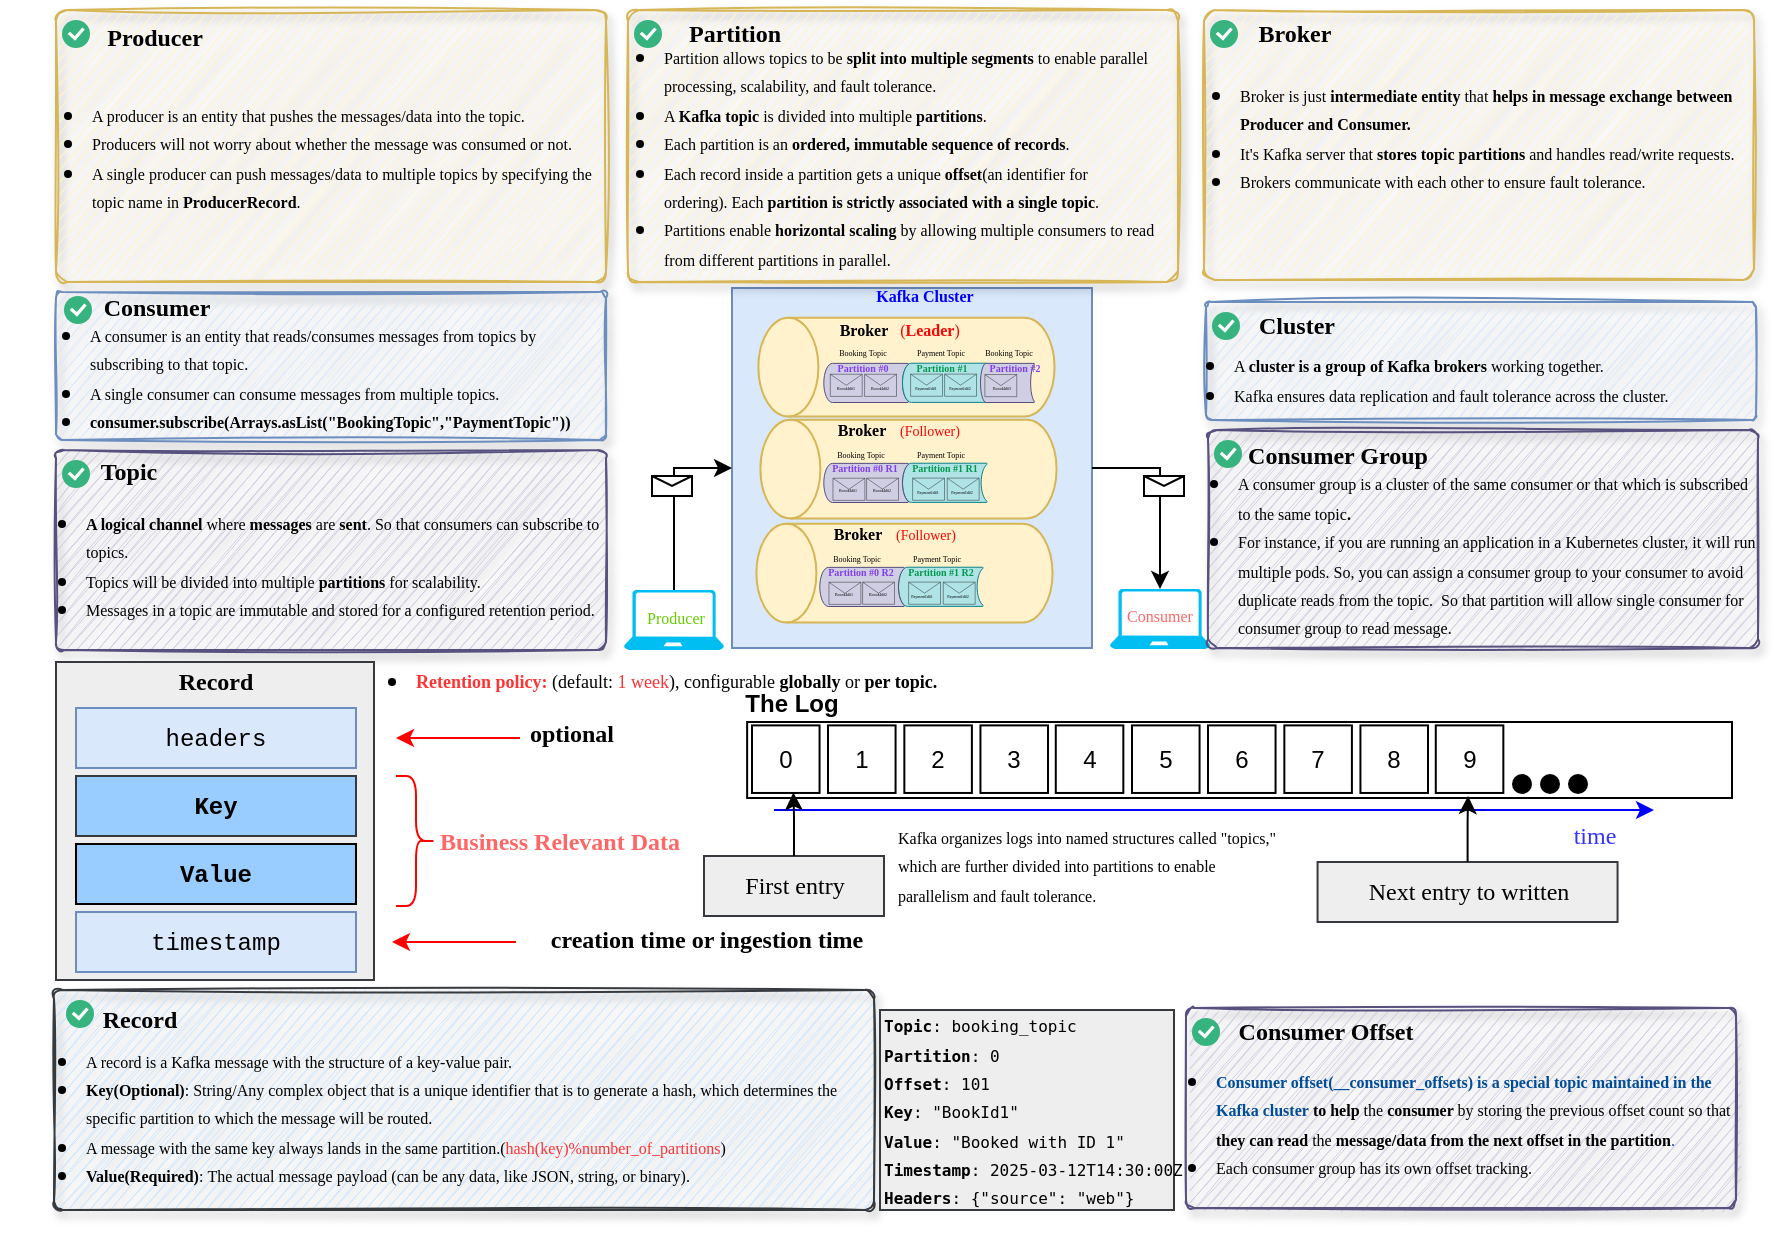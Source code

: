 <mxfile version="26.1.0">
  <diagram name="Page-1" id="dkbhbpahSpV_1VONTGZ5">
    <mxGraphModel dx="1446" dy="349" grid="1" gridSize="10" guides="1" tooltips="1" connect="1" arrows="1" fold="1" page="1" pageScale="1" pageWidth="850" pageHeight="1100" math="0" shadow="0">
      <root>
        <mxCell id="0" />
        <mxCell id="1" parent="0" />
        <mxCell id="pHoPj_1X2IQjKwYX7QEu-36" value="" style="whiteSpace=wrap;html=1;aspect=fixed;fillColor=#dae8fc;strokeColor=#6c8ebf;" parent="1" vertex="1">
          <mxGeometry x="-461" y="189" width="180" height="180" as="geometry" />
        </mxCell>
        <mxCell id="DTmI5th6kJm84t1U6GzK-104" value="" style="shape=cylinder3;whiteSpace=wrap;html=1;boundedLbl=1;backgroundOutline=1;size=15;rotation=-90;fillColor=#fff2cc;strokeColor=#d6b656;" parent="1" vertex="1">
          <mxGeometry x="-399.45" y="257.51" width="49.37" height="148.07" as="geometry" />
        </mxCell>
        <mxCell id="DTmI5th6kJm84t1U6GzK-96" value="" style="strokeWidth=0.5;html=1;shape=mxgraph.flowchart.stored_data;whiteSpace=wrap;fillColor=#b0e3e6;strokeColor=#0e8088;" parent="1" vertex="1">
          <mxGeometry x="-378" y="328.36" width="42.35" height="19.57" as="geometry" />
        </mxCell>
        <mxCell id="DTmI5th6kJm84t1U6GzK-94" value="" style="strokeWidth=0.5;html=1;shape=mxgraph.flowchart.stored_data;whiteSpace=wrap;fillColor=#d0cee2;strokeColor=#56517e;" parent="1" vertex="1">
          <mxGeometry x="-417.35" y="328.43" width="42.35" height="19.57" as="geometry" />
        </mxCell>
        <mxCell id="DTmI5th6kJm84t1U6GzK-52" value="" style="shape=cylinder3;whiteSpace=wrap;html=1;boundedLbl=1;backgroundOutline=1;size=15;rotation=-90;fillColor=#fff2cc;strokeColor=#d6b656;" parent="1" vertex="1">
          <mxGeometry x="-397.45" y="205.51" width="49.37" height="148.07" as="geometry" />
        </mxCell>
        <mxCell id="DTmI5th6kJm84t1U6GzK-64" value="" style="strokeWidth=0.5;html=1;shape=mxgraph.flowchart.stored_data;whiteSpace=wrap;fillColor=#b0e3e6;strokeColor=#0e8088;" parent="1" vertex="1">
          <mxGeometry x="-376" y="276.36" width="42.35" height="19.57" as="geometry" />
        </mxCell>
        <mxCell id="DTmI5th6kJm84t1U6GzK-65" value="" style="strokeWidth=0.5;html=1;shape=mxgraph.flowchart.stored_data;whiteSpace=wrap;fillColor=#d0cee2;strokeColor=#56517e;" parent="1" vertex="1">
          <mxGeometry x="-415.35" y="276.43" width="42.35" height="19.57" as="geometry" />
        </mxCell>
        <mxCell id="DTmI5th6kJm84t1U6GzK-24" style="edgeStyle=orthogonalEdgeStyle;rounded=0;orthogonalLoop=1;jettySize=auto;html=1;exitX=0.5;exitY=0;exitDx=0;exitDy=0;exitPerimeter=0;entryX=0;entryY=0.5;entryDx=0;entryDy=0;" parent="1" source="pHoPj_1X2IQjKwYX7QEu-4" target="pHoPj_1X2IQjKwYX7QEu-36" edge="1">
          <mxGeometry relative="1" as="geometry" />
        </mxCell>
        <mxCell id="pHoPj_1X2IQjKwYX7QEu-4" value="" style="verticalLabelPosition=bottom;html=1;verticalAlign=top;align=center;strokeColor=none;fillColor=#00BEF2;shape=mxgraph.azure.laptop;pointerEvents=1;" parent="1" vertex="1">
          <mxGeometry x="-515" y="340" width="50" height="30" as="geometry" />
        </mxCell>
        <mxCell id="pHoPj_1X2IQjKwYX7QEu-5" value="" style="verticalLabelPosition=bottom;html=1;verticalAlign=top;align=center;strokeColor=none;fillColor=#00BEF2;shape=mxgraph.azure.laptop;pointerEvents=1;" parent="1" vertex="1">
          <mxGeometry x="-272" y="339.5" width="50" height="30" as="geometry" />
        </mxCell>
        <mxCell id="pHoPj_1X2IQjKwYX7QEu-7" style="edgeStyle=orthogonalEdgeStyle;rounded=0;orthogonalLoop=1;jettySize=auto;html=1;entryX=0.5;entryY=0;entryDx=0;entryDy=0;entryPerimeter=0;exitX=1;exitY=0.5;exitDx=0;exitDy=0;" parent="1" source="pHoPj_1X2IQjKwYX7QEu-36" target="pHoPj_1X2IQjKwYX7QEu-5" edge="1">
          <mxGeometry relative="1" as="geometry">
            <mxPoint x="-280" y="281" as="sourcePoint" />
          </mxGeometry>
        </mxCell>
        <mxCell id="pHoPj_1X2IQjKwYX7QEu-11" value="" style="shape=message;html=1;html=1;outlineConnect=0;labelPosition=center;verticalLabelPosition=bottom;align=center;verticalAlign=top;" parent="1" vertex="1">
          <mxGeometry x="-501" y="283" width="20" height="10" as="geometry" />
        </mxCell>
        <mxCell id="pHoPj_1X2IQjKwYX7QEu-14" value="" style="shape=message;html=1;html=1;outlineConnect=0;labelPosition=center;verticalLabelPosition=bottom;align=center;verticalAlign=top;" parent="1" vertex="1">
          <mxGeometry x="-255" y="283" width="20" height="10" as="geometry" />
        </mxCell>
        <mxCell id="pHoPj_1X2IQjKwYX7QEu-15" value="&lt;font style=&quot;color: rgb(0, 0, 255);&quot; face=&quot;Lucida Console&quot;&gt;&lt;b style=&quot;&quot;&gt;Kafka Cluster&lt;/b&gt;&lt;/font&gt;" style="text;html=1;align=center;verticalAlign=middle;whiteSpace=wrap;rounded=0;fontSize=8;" parent="1" vertex="1">
          <mxGeometry x="-409" y="177.93" width="89" height="30" as="geometry" />
        </mxCell>
        <mxCell id="pHoPj_1X2IQjKwYX7QEu-16" value="&lt;font face=&quot;Lucida Console&quot; style=&quot;font-size: 8px; color: rgb(102, 204, 0);&quot;&gt;Producer&lt;/font&gt;" style="text;html=1;align=center;verticalAlign=middle;whiteSpace=wrap;rounded=0;fontColor=#0000CC;" parent="1" vertex="1">
          <mxGeometry x="-509" y="343" width="40" height="20" as="geometry" />
        </mxCell>
        <mxCell id="pHoPj_1X2IQjKwYX7QEu-17" value="&lt;font face=&quot;Lucida Console&quot; style=&quot;font-size: 8px; color: rgb(255, 102, 102);&quot;&gt;Consumer&lt;/font&gt;" style="text;html=1;align=center;verticalAlign=middle;whiteSpace=wrap;rounded=0;fontColor=#0000CC;" parent="1" vertex="1">
          <mxGeometry x="-267" y="341.5" width="40" height="20" as="geometry" />
        </mxCell>
        <mxCell id="pHoPj_1X2IQjKwYX7QEu-18" value="" style="rounded=1;fillColor=#fff2cc;strokeColor=#d6b656;shadow=1;html=1;arcSize=4;sketch=1;hachureGap=4;pointerEvents=0;fontFamily=Architects Daughter;fontSource=https%3A%2F%2Ffonts.googleapis.com%2Fcss%3Ffamily%3DArchitects%2BDaughter;fontSize=20;align=left;" parent="1" vertex="1">
          <mxGeometry x="-225" y="50" width="275" height="135" as="geometry" />
        </mxCell>
        <mxCell id="pHoPj_1X2IQjKwYX7QEu-19" value="" style="html=1;shadow=0;dashed=0;shape=mxgraph.atlassian.checkbox;fillColor=#36B37E;strokeColor=none;html=1;fontSize=14;fontStyle=0;labelPosition=right;align=left;spacingLeft=20;sketch=0;hachureGap=4;pointerEvents=0;fontFamily=Architects Daughter;fontSource=https%3A%2F%2Ffonts.googleapis.com%2Fcss%3Ffamily%3DArchitects%2BDaughter;" parent="pHoPj_1X2IQjKwYX7QEu-18" vertex="1">
          <mxGeometry width="14" height="14" relative="1" as="geometry">
            <mxPoint x="3" y="5" as="offset" />
          </mxGeometry>
        </mxCell>
        <mxCell id="pHoPj_1X2IQjKwYX7QEu-24" value="&lt;font face=&quot;Lucida Console&quot;&gt;&lt;b&gt;Broker&lt;/b&gt;&lt;/font&gt;" style="text;html=1;align=center;verticalAlign=middle;whiteSpace=wrap;rounded=0;" parent="pHoPj_1X2IQjKwYX7QEu-18" vertex="1">
          <mxGeometry x="24.364" y="4.9" width="43.078" height="14.875" as="geometry" />
        </mxCell>
        <mxCell id="pHoPj_1X2IQjKwYX7QEu-25" value="&lt;ul&gt;&lt;li&gt;&lt;font face=&quot;Comic Sans MS&quot; style=&quot;font-size: 8px;&quot;&gt;Broker is just &lt;b&gt;intermediate entity&lt;/b&gt; that &lt;b&gt;helps in message exchange between Producer and Consumer.&lt;/b&gt;&lt;/font&gt;&lt;/li&gt;&lt;li&gt;&lt;font face=&quot;Comic Sans MS&quot; style=&quot;font-size: 8px;&quot;&gt;It&#39;s Kafka server that&lt;b&gt; &lt;/b&gt;&lt;strong style=&quot;font-weight: bold;&quot; data-end=&quot;2049&quot; data-start=&quot;2022&quot;&gt;stores topic partitions&lt;/strong&gt; and handles read/write requests.&lt;/font&gt;&lt;/li&gt;&lt;li&gt;&lt;font face=&quot;Comic Sans MS&quot; style=&quot;font-size: 8px;&quot;&gt;Brokers communicate with each other to ensure fault tolerance.&lt;/font&gt;&lt;/li&gt;&lt;/ul&gt;" style="text;html=1;align=left;verticalAlign=middle;whiteSpace=wrap;rounded=0;" parent="pHoPj_1X2IQjKwYX7QEu-18" vertex="1">
          <mxGeometry x="-24.5" y="9.675" width="296.5" height="107.325" as="geometry" />
        </mxCell>
        <mxCell id="pHoPj_1X2IQjKwYX7QEu-32" value="" style="shape=cylinder3;whiteSpace=wrap;html=1;boundedLbl=1;backgroundOutline=1;size=15;rotation=-90;fillColor=#fff2cc;strokeColor=#d6b656;" parent="1" vertex="1">
          <mxGeometry x="-398.45" y="154.51" width="49.37" height="148.07" as="geometry" />
        </mxCell>
        <mxCell id="pHoPj_1X2IQjKwYX7QEu-33" value="&lt;b&gt;&lt;font style=&quot;font-size: 8px;&quot; face=&quot;Lucida Console&quot;&gt;Broker&lt;/font&gt;&lt;/b&gt;" style="text;html=1;align=center;verticalAlign=middle;whiteSpace=wrap;rounded=0;" parent="1" vertex="1">
          <mxGeometry x="-410" y="201.43" width="30" height="15" as="geometry" />
        </mxCell>
        <mxCell id="pHoPj_1X2IQjKwYX7QEu-37" value="" style="rounded=1;fillColor=#dae8fc;strokeColor=#6c8ebf;shadow=1;html=1;arcSize=4;sketch=1;hachureGap=4;pointerEvents=0;fontFamily=Architects Daughter;fontSource=https%3A%2F%2Ffonts.googleapis.com%2Fcss%3Ffamily%3DArchitects%2BDaughter;fontSize=20;align=left;" parent="1" vertex="1">
          <mxGeometry x="-224" y="196" width="275" height="59" as="geometry" />
        </mxCell>
        <mxCell id="pHoPj_1X2IQjKwYX7QEu-38" value="" style="html=1;shadow=0;dashed=0;shape=mxgraph.atlassian.checkbox;fillColor=#36B37E;strokeColor=none;html=1;fontSize=14;fontStyle=0;labelPosition=right;align=left;spacingLeft=20;sketch=0;hachureGap=4;pointerEvents=0;fontFamily=Architects Daughter;fontSource=https%3A%2F%2Ffonts.googleapis.com%2Fcss%3Ffamily%3DArchitects%2BDaughter;" parent="pHoPj_1X2IQjKwYX7QEu-37" vertex="1">
          <mxGeometry width="14" height="14" relative="1" as="geometry">
            <mxPoint x="3" y="5" as="offset" />
          </mxGeometry>
        </mxCell>
        <mxCell id="pHoPj_1X2IQjKwYX7QEu-39" value="&lt;font face=&quot;Lucida Console&quot;&gt;&lt;b&gt;Cluster&lt;/b&gt;&lt;/font&gt;" style="text;html=1;align=center;verticalAlign=middle;whiteSpace=wrap;rounded=0;" parent="pHoPj_1X2IQjKwYX7QEu-37" vertex="1">
          <mxGeometry x="27.292" y="9.117" width="36.506" height="6.556" as="geometry" />
        </mxCell>
        <mxCell id="pHoPj_1X2IQjKwYX7QEu-40" value="&lt;ul&gt;&lt;li&gt;&lt;span style=&quot;font-size: 8px; font-family: &amp;quot;Comic Sans MS&amp;quot;; background-color: transparent; color: light-dark(rgb(0, 0, 0), rgb(255, 255, 255));&quot;&gt;A &lt;b&gt;cluster is a group of Kafka brokers&lt;/b&gt; working together.&lt;/span&gt;&lt;/li&gt;&lt;li&gt;&lt;span style=&quot;font-size: 8px; font-family: &amp;quot;Comic Sans MS&amp;quot;; background-color: transparent; color: light-dark(rgb(0, 0, 0), rgb(255, 255, 255));&quot;&gt;Kafka ensures data replication and fault tolerance across the cluster.&lt;/span&gt;&lt;/li&gt;&lt;/ul&gt;" style="text;html=1;align=left;verticalAlign=middle;whiteSpace=wrap;rounded=0;" parent="pHoPj_1X2IQjKwYX7QEu-37" vertex="1">
          <mxGeometry x="-27.966" y="25.286" width="302.966" height="25.286" as="geometry" />
        </mxCell>
        <mxCell id="pHoPj_1X2IQjKwYX7QEu-47" value="&lt;font style=&quot;font-size: 8px; color: light-dark(rgb(249, 6, 6), rgb(237, 237, 237));&quot; face=&quot;Comic Sans MS&quot;&gt;(&lt;b&gt;Leader&lt;/b&gt;)&lt;/font&gt;" style="text;html=1;align=center;verticalAlign=middle;whiteSpace=wrap;rounded=0;" parent="1" vertex="1">
          <mxGeometry x="-387" y="203.93" width="50" height="10" as="geometry" />
        </mxCell>
        <mxCell id="pHoPj_1X2IQjKwYX7QEu-56" value="" style="strokeWidth=0.5;html=1;shape=mxgraph.flowchart.stored_data;whiteSpace=wrap;fillColor=#d0cee2;strokeColor=#56517e;" parent="1" vertex="1">
          <mxGeometry x="-415.35" y="226.43" width="42.35" height="19.57" as="geometry" />
        </mxCell>
        <mxCell id="pHoPj_1X2IQjKwYX7QEu-60" value="&lt;font style=&quot;line-height: 0%; font-size: 4px; color: light-dark(rgb(0, 0, 0), rgb(50, 50, 0));&quot; face=&quot;Comic Sans MS&quot;&gt;Booking Topic&lt;/font&gt;" style="text;html=1;align=center;verticalAlign=middle;whiteSpace=wrap;rounded=0;imageAspect=1;fillColor=none;" parent="1" vertex="1">
          <mxGeometry x="-414" y="213.36" width="37" height="11" as="geometry" />
        </mxCell>
        <mxCell id="pHoPj_1X2IQjKwYX7QEu-62" value="" style="rounded=1;fillColor=#d0cee2;strokeColor=#56517e;shadow=1;html=1;arcSize=4;sketch=1;hachureGap=4;pointerEvents=0;fontFamily=Architects Daughter;fontSource=https%3A%2F%2Ffonts.googleapis.com%2Fcss%3Ffamily%3DArchitects%2BDaughter;fontSize=20;align=left;" parent="1" vertex="1">
          <mxGeometry x="-223" y="260" width="275" height="109" as="geometry" />
        </mxCell>
        <mxCell id="pHoPj_1X2IQjKwYX7QEu-63" value="" style="html=1;shadow=0;dashed=0;shape=mxgraph.atlassian.checkbox;fillColor=#36B37E;strokeColor=none;html=1;fontSize=14;fontStyle=0;labelPosition=right;align=left;spacingLeft=20;sketch=0;hachureGap=4;pointerEvents=0;fontFamily=Architects Daughter;fontSource=https%3A%2F%2Ffonts.googleapis.com%2Fcss%3Ffamily%3DArchitects%2BDaughter;" parent="pHoPj_1X2IQjKwYX7QEu-62" vertex="1">
          <mxGeometry width="14" height="14" relative="1" as="geometry">
            <mxPoint x="3" y="5" as="offset" />
          </mxGeometry>
        </mxCell>
        <mxCell id="pHoPj_1X2IQjKwYX7QEu-64" value="&lt;b style=&quot;&quot;&gt;&lt;font face=&quot;Comic Sans MS&quot;&gt;Consumer Group&lt;/font&gt;&lt;/b&gt;" style="text;html=1;align=center;verticalAlign=middle;whiteSpace=wrap;rounded=0;" parent="pHoPj_1X2IQjKwYX7QEu-62" vertex="1">
          <mxGeometry x="9.29" y="7.281" width="111.71" height="11.51" as="geometry" />
        </mxCell>
        <mxCell id="pHoPj_1X2IQjKwYX7QEu-65" value="&lt;ul&gt;&lt;li&gt;&lt;span style=&quot;background-color: transparent; color: light-dark(rgb(0, 0, 0), rgb(255, 255, 255)); font-family: &amp;quot;Comic Sans MS&amp;quot;; font-size: 8px;&quot;&gt;A consumer group is a cluster of the same consumer or that which is subscribed to the same topic&lt;b&gt;.&amp;nbsp;&lt;/b&gt;&lt;/span&gt;&lt;/li&gt;&lt;li&gt;&lt;font face=&quot;Comic Sans MS&quot;&gt;&lt;span style=&quot;font-size: 8px;&quot;&gt;For instance, if you are running an application in a Kubernetes cluster, it will run multiple pods. So, you can assign a consumer group to your consumer to avoid duplicate reads from the topic.&amp;nbsp; So that partition will allow single consumer for consumer group to read message.&lt;/span&gt;&lt;/font&gt;&lt;/li&gt;&lt;/ul&gt;" style="text;html=1;align=left;verticalAlign=middle;whiteSpace=wrap;rounded=0;" parent="pHoPj_1X2IQjKwYX7QEu-62" vertex="1">
          <mxGeometry x="-26.97" y="18.53" width="302.97" height="87.2" as="geometry" />
        </mxCell>
        <mxCell id="pHoPj_1X2IQjKwYX7QEu-81" value="" style="strokeWidth=0.5;html=1;shape=mxgraph.flowchart.stored_data;whiteSpace=wrap;fillColor=#b0e3e6;strokeColor=#0e8088;" parent="1" vertex="1">
          <mxGeometry x="-376" y="226.36" width="42.35" height="19.57" as="geometry" />
        </mxCell>
        <mxCell id="pHoPj_1X2IQjKwYX7QEu-189" value="&lt;font style=&quot;line-height: 0%; font-size: 4px; color: rgb(0, 0, 0);&quot; face=&quot;Comic Sans MS&quot;&gt;Payment Topic&lt;/font&gt;" style="text;html=1;align=center;verticalAlign=middle;whiteSpace=wrap;rounded=0;imageAspect=1;fillColor=none;" parent="1" vertex="1">
          <mxGeometry x="-375.33" y="213.36" width="37" height="11" as="geometry" />
        </mxCell>
        <mxCell id="pHoPj_1X2IQjKwYX7QEu-201" value="&lt;font style=&quot;font-size: 5px; color: light-dark(rgb(131, 63, 237), rgb(50, 50, 0));&quot; face=&quot;Comic Sans MS&quot;&gt;&lt;b style=&quot;&quot;&gt;Partition #0&lt;/b&gt;&lt;/font&gt;" style="text;html=1;align=center;verticalAlign=middle;whiteSpace=wrap;rounded=0;" parent="1" vertex="1">
          <mxGeometry x="-418.27" y="218.17" width="44.94" height="16.67" as="geometry" />
        </mxCell>
        <mxCell id="pHoPj_1X2IQjKwYX7QEu-202" value="&lt;font style=&quot;font-size: 5px; color: light-dark(rgb(0, 153, 77), rgb(50, 50, 0));&quot; face=&quot;Comic Sans MS&quot;&gt;&lt;b style=&quot;&quot;&gt;Partition #1&lt;/b&gt;&lt;/font&gt;" style="text;html=1;align=center;verticalAlign=middle;whiteSpace=wrap;rounded=0;" parent="1" vertex="1">
          <mxGeometry x="-375.82" y="221.86" width="40" height="10" as="geometry" />
        </mxCell>
        <mxCell id="pHoPj_1X2IQjKwYX7QEu-239" value="" style="rounded=1;fillColor=#fff2cc;strokeColor=#d6b656;shadow=1;html=1;arcSize=4;sketch=1;hachureGap=4;pointerEvents=0;fontFamily=Architects Daughter;fontSource=https%3A%2F%2Ffonts.googleapis.com%2Fcss%3Ffamily%3DArchitects%2BDaughter;fontSize=20;align=left;" parent="1" vertex="1">
          <mxGeometry x="-513" y="50" width="275" height="136" as="geometry" />
        </mxCell>
        <mxCell id="pHoPj_1X2IQjKwYX7QEu-240" value="" style="html=1;shadow=0;dashed=0;shape=mxgraph.atlassian.checkbox;fillColor=#36B37E;strokeColor=none;html=1;fontSize=14;fontStyle=0;labelPosition=right;align=left;spacingLeft=20;sketch=0;hachureGap=4;pointerEvents=0;fontFamily=Architects Daughter;fontSource=https%3A%2F%2Ffonts.googleapis.com%2Fcss%3Ffamily%3DArchitects%2BDaughter;" parent="pHoPj_1X2IQjKwYX7QEu-239" vertex="1">
          <mxGeometry width="14" height="14" relative="1" as="geometry">
            <mxPoint x="3" y="5" as="offset" />
          </mxGeometry>
        </mxCell>
        <mxCell id="pHoPj_1X2IQjKwYX7QEu-241" value="&lt;font face=&quot;Lucida Console&quot;&gt;&lt;b&gt;Partition&lt;/b&gt;&lt;/font&gt;" style="text;html=1;align=center;verticalAlign=middle;whiteSpace=wrap;rounded=0;" parent="pHoPj_1X2IQjKwYX7QEu-239" vertex="1">
          <mxGeometry x="32.364" y="4.936" width="43.078" height="14.985" as="geometry" />
        </mxCell>
        <mxCell id="pHoPj_1X2IQjKwYX7QEu-242" value="&lt;ul&gt;&lt;li&gt;&lt;font face=&quot;Comic Sans MS&quot; style=&quot;font-size: 8px;&quot;&gt;Partition allows topics to be &lt;strong data-end=&quot;154&quot; data-start=&quot;122&quot;&gt;split into multiple segments&lt;/strong&gt; to enable parallel processing, scalability, and fault tolerance.&lt;/font&gt;&lt;/li&gt;&lt;li data-end=&quot;326&quot; data-start=&quot;264&quot;&gt;&lt;font face=&quot;Comic Sans MS&quot; style=&quot;font-size: 8px;&quot;&gt;A &lt;strong data-end=&quot;283&quot; data-start=&quot;268&quot;&gt;Kafka topic&lt;/strong&gt; is divided into multiple &lt;strong data-end=&quot;323&quot; data-start=&quot;309&quot;&gt;partitions&lt;/strong&gt;.&lt;/font&gt;&lt;/li&gt;&lt;li data-end=&quot;395&quot; data-start=&quot;327&quot;&gt;&lt;font face=&quot;Comic Sans MS&quot; style=&quot;font-size: 8px;&quot;&gt;Each partition is an &lt;strong data-end=&quot;392&quot; data-start=&quot;350&quot;&gt;ordered, immutable sequence of records&lt;/strong&gt;.&lt;/font&gt;&lt;/li&gt;&lt;li data-end=&quot;486&quot; data-start=&quot;396&quot;&gt;&lt;font face=&quot;Comic Sans MS&quot; style=&quot;font-size: 8px;&quot;&gt;Each record inside a partition gets a unique &lt;strong data-end=&quot;454&quot; data-start=&quot;444&quot;&gt;offset&lt;/strong&gt;(an identifier for ordering).&amp;nbsp;&lt;/font&gt;&lt;font face=&quot;Comic Sans MS&quot; style=&quot;font-size: 8px;&quot;&gt;Each &lt;b&gt;partition is strictly associated with a single topic&lt;/b&gt;.&lt;/font&gt;&lt;/li&gt;&lt;li data-end=&quot;609&quot; data-start=&quot;487&quot;&gt;&lt;font face=&quot;Comic Sans MS&quot; style=&quot;font-size: 8px;&quot;&gt;Partitions enable &lt;strong data-end=&quot;529&quot; data-start=&quot;507&quot;&gt;horizontal scaling&lt;/strong&gt; by allowing multiple consumers to read from different partitions in parallel.&lt;/font&gt;&lt;/li&gt;&lt;/ul&gt;" style="text;html=1;align=left;verticalAlign=middle;whiteSpace=wrap;rounded=0;" parent="pHoPj_1X2IQjKwYX7QEu-239" vertex="1">
          <mxGeometry x="-24.5" y="19.013" width="296.5" height="108.12" as="geometry" />
        </mxCell>
        <mxCell id="pHoPj_1X2IQjKwYX7QEu-244" value="" style="rounded=1;fillColor=#fff2cc;strokeColor=#d6b656;shadow=1;html=1;arcSize=4;sketch=1;hachureGap=4;pointerEvents=0;fontFamily=Architects Daughter;fontSource=https%3A%2F%2Ffonts.googleapis.com%2Fcss%3Ffamily%3DArchitects%2BDaughter;fontSize=20;align=left;" parent="1" vertex="1">
          <mxGeometry x="-799" y="50" width="275" height="136" as="geometry" />
        </mxCell>
        <mxCell id="pHoPj_1X2IQjKwYX7QEu-245" value="" style="html=1;shadow=0;dashed=0;shape=mxgraph.atlassian.checkbox;fillColor=#36B37E;strokeColor=none;html=1;fontSize=14;fontStyle=0;labelPosition=right;align=left;spacingLeft=20;sketch=0;hachureGap=4;pointerEvents=0;fontFamily=Architects Daughter;fontSource=https%3A%2F%2Ffonts.googleapis.com%2Fcss%3Ffamily%3DArchitects%2BDaughter;" parent="pHoPj_1X2IQjKwYX7QEu-244" vertex="1">
          <mxGeometry width="14" height="14" relative="1" as="geometry">
            <mxPoint x="3" y="5" as="offset" />
          </mxGeometry>
        </mxCell>
        <mxCell id="pHoPj_1X2IQjKwYX7QEu-246" value="&lt;font face=&quot;Lucida Console&quot;&gt;&lt;b&gt;Producer&lt;/b&gt;&lt;/font&gt;" style="text;html=1;align=center;verticalAlign=middle;whiteSpace=wrap;rounded=0;" parent="pHoPj_1X2IQjKwYX7QEu-244" vertex="1">
          <mxGeometry x="28.364" y="6.07" width="43.078" height="14.985" as="geometry" />
        </mxCell>
        <mxCell id="pHoPj_1X2IQjKwYX7QEu-247" value="&lt;ul&gt;&lt;li&gt;&lt;font face=&quot;Comic Sans MS&quot;&gt;&lt;span style=&quot;font-size: 8px;&quot;&gt;A producer is an entity that pushes the messages/data into the topic.&lt;/span&gt;&lt;/font&gt;&lt;/li&gt;&lt;li&gt;&lt;font face=&quot;Comic Sans MS&quot;&gt;&lt;span style=&quot;font-size: 8px;&quot;&gt;Producers will not worry about whether the message was consumed or not.&amp;nbsp;&lt;/span&gt;&lt;/font&gt;&lt;/li&gt;&lt;li&gt;&lt;font face=&quot;Comic Sans MS&quot;&gt;&lt;span style=&quot;font-size: 8px;&quot;&gt;A single producer can push messages/data to multiple topics by specifying the topic name in &lt;b&gt;ProducerRecord&lt;/b&gt;.&amp;nbsp;&lt;/span&gt;&lt;/font&gt;&lt;/li&gt;&lt;/ul&gt;" style="text;html=1;align=left;verticalAlign=middle;whiteSpace=wrap;rounded=0;" parent="pHoPj_1X2IQjKwYX7QEu-244" vertex="1">
          <mxGeometry x="-24.5" y="18.813" width="296.5" height="108.12" as="geometry" />
        </mxCell>
        <mxCell id="pHoPj_1X2IQjKwYX7QEu-254" value="" style="rounded=1;fillColor=#dae8fc;strokeColor=#6c8ebf;shadow=1;html=1;arcSize=4;sketch=1;hachureGap=4;pointerEvents=0;fontFamily=Architects Daughter;fontSource=https%3A%2F%2Ffonts.googleapis.com%2Fcss%3Ffamily%3DArchitects%2BDaughter;fontSize=20;align=left;" parent="1" vertex="1">
          <mxGeometry x="-799" y="191" width="275" height="74" as="geometry" />
        </mxCell>
        <mxCell id="pHoPj_1X2IQjKwYX7QEu-255" value="" style="html=1;shadow=0;dashed=0;shape=mxgraph.atlassian.checkbox;fillColor=#36B37E;strokeColor=none;html=1;fontSize=14;fontStyle=0;labelPosition=right;align=left;spacingLeft=20;sketch=0;hachureGap=4;pointerEvents=0;fontFamily=Architects Daughter;fontSource=https%3A%2F%2Ffonts.googleapis.com%2Fcss%3Ffamily%3DArchitects%2BDaughter;" parent="pHoPj_1X2IQjKwYX7QEu-254" vertex="1">
          <mxGeometry width="14" height="14" relative="1" as="geometry">
            <mxPoint x="4" y="2" as="offset" />
          </mxGeometry>
        </mxCell>
        <mxCell id="pHoPj_1X2IQjKwYX7QEu-256" value="&lt;font face=&quot;Lucida Console&quot;&gt;&lt;b&gt;Consumer&lt;/b&gt;&lt;/font&gt;" style="text;html=1;align=center;verticalAlign=middle;whiteSpace=wrap;rounded=0;" parent="pHoPj_1X2IQjKwYX7QEu-254" vertex="1">
          <mxGeometry x="32.292" y="3.435" width="36.506" height="8.222" as="geometry" />
        </mxCell>
        <mxCell id="pHoPj_1X2IQjKwYX7QEu-257" value="&lt;ul&gt;&lt;li&gt;&lt;span style=&quot;background-color: transparent; color: light-dark(rgb(0, 0, 0), rgb(255, 255, 255)); font-family: &amp;quot;Comic Sans MS&amp;quot;; font-size: 8px;&quot;&gt;A consumer is an entity that reads/consumes messages from topics by subscribing to that topic.&amp;nbsp;&lt;/span&gt;&lt;/li&gt;&lt;li&gt;&lt;font style=&quot;font-size: 8px;&quot; face=&quot;Comic Sans MS&quot;&gt;&lt;span style=&quot;&quot; data-end=&quot;74&quot; data-start=&quot;7&quot;&gt;A single consumer can consume messages from multiple topics&lt;/span&gt;.&lt;/font&gt;&lt;/li&gt;&lt;li&gt;&lt;font style=&quot;font-size: 8px;&quot; face=&quot;Comic Sans MS&quot;&gt;&lt;b&gt;consumer.subscribe(Arrays.asList(&quot;BookingTopic&quot;,&quot;PaymentTopic&quot;))&lt;/b&gt;&lt;/font&gt;&lt;/li&gt;&lt;/ul&gt;" style="text;html=1;align=left;verticalAlign=middle;whiteSpace=wrap;rounded=0;" parent="pHoPj_1X2IQjKwYX7QEu-254" vertex="1">
          <mxGeometry x="-24.966" y="25.714" width="302.966" height="31.714" as="geometry" />
        </mxCell>
        <mxCell id="pHoPj_1X2IQjKwYX7QEu-258" value="" style="rounded=1;fillColor=#d0cee2;strokeColor=#56517e;shadow=1;html=1;arcSize=4;sketch=1;hachureGap=4;pointerEvents=0;fontFamily=Architects Daughter;fontSource=https%3A%2F%2Ffonts.googleapis.com%2Fcss%3Ffamily%3DArchitects%2BDaughter;fontSize=20;align=left;" parent="1" vertex="1">
          <mxGeometry x="-799" y="270" width="275" height="100" as="geometry" />
        </mxCell>
        <mxCell id="pHoPj_1X2IQjKwYX7QEu-259" value="" style="html=1;shadow=0;dashed=0;shape=mxgraph.atlassian.checkbox;fillColor=#36B37E;strokeColor=none;html=1;fontSize=14;fontStyle=0;labelPosition=right;align=left;spacingLeft=20;sketch=0;hachureGap=4;pointerEvents=0;fontFamily=Architects Daughter;fontSource=https%3A%2F%2Ffonts.googleapis.com%2Fcss%3Ffamily%3DArchitects%2BDaughter;" parent="pHoPj_1X2IQjKwYX7QEu-258" vertex="1">
          <mxGeometry width="14" height="14" relative="1" as="geometry">
            <mxPoint x="3" y="5" as="offset" />
          </mxGeometry>
        </mxCell>
        <mxCell id="pHoPj_1X2IQjKwYX7QEu-260" value="&lt;b style=&quot;&quot;&gt;&lt;font face=&quot;Comic Sans MS&quot;&gt;Topic&lt;/font&gt;&lt;/b&gt;" style="text;html=1;align=center;verticalAlign=middle;whiteSpace=wrap;rounded=0;" parent="pHoPj_1X2IQjKwYX7QEu-258" vertex="1">
          <mxGeometry x="18.292" y="5.681" width="36.506" height="10.556" as="geometry" />
        </mxCell>
        <mxCell id="pHoPj_1X2IQjKwYX7QEu-261" value="&lt;ul&gt;&lt;li&gt;&lt;span style=&quot;background-color: transparent; color: light-dark(rgb(0, 0, 0), rgb(255, 255, 255)); font-family: &amp;quot;Comic Sans MS&amp;quot;; font-size: 8px;&quot;&gt;&lt;b&gt;A logical channel&lt;/b&gt; where &lt;b&gt;messages &lt;/b&gt;are &lt;b&gt;sent&lt;/b&gt;. So that consumers can subscribe to topics.&amp;nbsp;&lt;/span&gt;&lt;/li&gt;&lt;li data-end=&quot;1143&quot; data-start=&quot;1075&quot;&gt;&lt;font style=&quot;font-size: 8px;&quot; face=&quot;Comic Sans MS&quot;&gt;Topics will be divided into multiple &lt;strong data-end=&quot;1124&quot; data-start=&quot;1110&quot;&gt;partitions&lt;/strong&gt; for scalability.&lt;/font&gt;&lt;/li&gt;&lt;li&gt;&lt;font style=&quot;font-size: 8px;&quot; face=&quot;Comic Sans MS&quot;&gt;Messages in a topic are immutable and stored for a configured retention period.&lt;/font&gt;&lt;/li&gt;&lt;/ul&gt;" style="text;html=1;align=left;verticalAlign=middle;whiteSpace=wrap;rounded=0;" parent="pHoPj_1X2IQjKwYX7QEu-258" vertex="1">
          <mxGeometry x="-26.97" y="17" width="302.97" height="80" as="geometry" />
        </mxCell>
        <mxCell id="DTmI5th6kJm84t1U6GzK-1" value="" style="whiteSpace=wrap;html=1;aspect=fixed;fillColor=#eeeeee;strokeColor=#36393d;" parent="1" vertex="1">
          <mxGeometry x="-799" y="376" width="159" height="159" as="geometry" />
        </mxCell>
        <mxCell id="DTmI5th6kJm84t1U6GzK-2" value="&lt;font face=&quot;Courier New&quot;&gt;headers&lt;/font&gt;" style="rounded=0;whiteSpace=wrap;html=1;fillColor=#dae8fc;strokeColor=#6c8ebf;" parent="1" vertex="1">
          <mxGeometry x="-789" y="399" width="140" height="30" as="geometry" />
        </mxCell>
        <mxCell id="DTmI5th6kJm84t1U6GzK-3" value="&lt;font face=&quot;Courier New&quot;&gt;&lt;b&gt;Key&lt;/b&gt;&lt;/font&gt;" style="rounded=0;whiteSpace=wrap;html=1;fillColor=#99CCFF;strokeColor=#36393d;" parent="1" vertex="1">
          <mxGeometry x="-789" y="433" width="140" height="30" as="geometry" />
        </mxCell>
        <mxCell id="DTmI5th6kJm84t1U6GzK-4" value="&lt;font face=&quot;Courier New&quot;&gt;&lt;b&gt;Value&lt;/b&gt;&lt;/font&gt;" style="rounded=0;whiteSpace=wrap;html=1;fillColor=#99CCFF;" parent="1" vertex="1">
          <mxGeometry x="-789" y="467" width="140" height="30" as="geometry" />
        </mxCell>
        <mxCell id="DTmI5th6kJm84t1U6GzK-5" value="&lt;font face=&quot;Courier New&quot;&gt;timestamp&lt;/font&gt;" style="rounded=0;whiteSpace=wrap;html=1;fillColor=#dae8fc;strokeColor=#6c8ebf;" parent="1" vertex="1">
          <mxGeometry x="-789" y="501" width="140" height="30" as="geometry" />
        </mxCell>
        <mxCell id="DTmI5th6kJm84t1U6GzK-6" value="&lt;font face=&quot;Comic Sans MS&quot;&gt;&lt;b&gt;Record&lt;/b&gt;&lt;/font&gt;" style="text;html=1;align=center;verticalAlign=middle;whiteSpace=wrap;rounded=0;" parent="1" vertex="1">
          <mxGeometry x="-749.5" y="371" width="60" height="30" as="geometry" />
        </mxCell>
        <mxCell id="DTmI5th6kJm84t1U6GzK-7" value="" style="rounded=1;fillColor=#cce5ff;strokeColor=#36393d;shadow=1;html=1;arcSize=4;sketch=1;hachureGap=4;pointerEvents=0;fontFamily=Architects Daughter;fontSource=https%3A%2F%2Ffonts.googleapis.com%2Fcss%3Ffamily%3DArchitects%2BDaughter;fontSize=20;align=left;" parent="1" vertex="1">
          <mxGeometry x="-800" y="540" width="410" height="110" as="geometry" />
        </mxCell>
        <mxCell id="DTmI5th6kJm84t1U6GzK-8" value="" style="html=1;shadow=0;dashed=0;shape=mxgraph.atlassian.checkbox;fillColor=#36B37E;strokeColor=none;html=1;fontSize=14;fontStyle=0;labelPosition=right;align=left;spacingLeft=20;sketch=0;hachureGap=4;pointerEvents=0;fontFamily=Architects Daughter;fontSource=https%3A%2F%2Ffonts.googleapis.com%2Fcss%3Ffamily%3DArchitects%2BDaughter;" parent="DTmI5th6kJm84t1U6GzK-7" vertex="1">
          <mxGeometry width="14" height="14" relative="1" as="geometry">
            <mxPoint x="6" y="5" as="offset" />
          </mxGeometry>
        </mxCell>
        <mxCell id="DTmI5th6kJm84t1U6GzK-9" value="&lt;b style=&quot;&quot;&gt;&lt;font face=&quot;Comic Sans MS&quot;&gt;Record&lt;/font&gt;&lt;/b&gt;" style="text;html=1;align=center;verticalAlign=middle;whiteSpace=wrap;rounded=0;" parent="DTmI5th6kJm84t1U6GzK-7" vertex="1">
          <mxGeometry x="15.744" y="9.138" width="54.428" height="11.611" as="geometry" />
        </mxCell>
        <mxCell id="DTmI5th6kJm84t1U6GzK-10" value="&lt;ul&gt;&lt;li&gt;&lt;font face=&quot;Comic Sans MS&quot;&gt;&lt;span style=&quot;font-size: 8px;&quot;&gt;A record is a Kafka message with the structure of a key-value pair.&amp;nbsp;&lt;/span&gt;&lt;/font&gt;&lt;/li&gt;&lt;li&gt;&lt;font face=&quot;Comic Sans MS&quot;&gt;&lt;span style=&quot;font-size: 8px;&quot;&gt;&lt;b&gt;Key(Optional)&lt;/b&gt;: String/Any complex object that is a&lt;/span&gt;&lt;font style=&quot;font-size: 8px;&quot;&gt;&amp;nbsp;unique identifier that&amp;nbsp;is&amp;nbsp;&lt;/font&gt;&lt;/font&gt;&lt;font style=&quot;color: rgb(0, 0, 0);&quot; face=&quot;Comic Sans MS&quot;&gt;&lt;span style=&quot;font-size: 8px;&quot;&gt;to generate a hash, which determines the specific partition to which the message will be routed.&amp;nbsp;&lt;/span&gt;&lt;/font&gt;&lt;/li&gt;&lt;li&gt;&lt;font&gt;&lt;span style=&quot;font-size: 8px;&quot;&gt;&lt;font style=&quot;color: light-dark(rgb(0, 0, 0), rgb(237, 237, 237));&quot; face=&quot;Comic Sans MS&quot;&gt;A message with the same key always lands in the same partition.(&lt;/font&gt;&lt;font style=&quot;color: rgb(255, 51, 51);&quot; face=&quot;Lucida Console&quot;&gt;hash(key)%number_of_partitions&lt;/font&gt;&lt;font style=&quot;color: light-dark(rgb(0, 0, 0), rgb(237, 237, 237));&quot; face=&quot;Comic Sans MS&quot;&gt;)&lt;/font&gt;&lt;/span&gt;&lt;/font&gt;&lt;/li&gt;&lt;li&gt;&lt;font style=&quot;background-color: transparent; color: light-dark(rgb(0, 0, 0), rgb(255, 255, 255));&quot; face=&quot;Comic Sans MS&quot;&gt;&lt;span style=&quot;font-size: 8px;&quot;&gt;&lt;b&gt;Value(Required)&lt;/b&gt;:&amp;nbsp;&lt;/span&gt;&lt;/font&gt;&lt;font style=&quot;background-color: transparent; color: light-dark(rgb(0, 0, 0), rgb(255, 255, 255)); font-size: 8px;&quot; face=&quot;Comic Sans MS&quot;&gt;The actual message payload (can be any data, like JSON, string, or binary).&lt;/font&gt;&lt;/li&gt;&lt;/ul&gt;&lt;p&gt;&lt;/p&gt;" style="text;html=1;align=left;verticalAlign=middle;whiteSpace=wrap;rounded=0;" parent="DTmI5th6kJm84t1U6GzK-7" vertex="1">
          <mxGeometry x="-26.21" y="18.7" width="436.21" height="88.0" as="geometry" />
        </mxCell>
        <mxCell id="DTmI5th6kJm84t1U6GzK-11" value="" style="endArrow=classic;html=1;rounded=0;strokeColor=#FF0000;" parent="1" edge="1">
          <mxGeometry width="50" height="50" relative="1" as="geometry">
            <mxPoint x="-569" y="516" as="sourcePoint" />
            <mxPoint x="-631" y="516" as="targetPoint" />
          </mxGeometry>
        </mxCell>
        <mxCell id="DTmI5th6kJm84t1U6GzK-12" value="&lt;b&gt;&lt;font face=&quot;Comic Sans MS&quot;&gt;creation time or ingestion time&lt;/font&gt;&lt;/b&gt;" style="text;html=1;align=center;verticalAlign=middle;resizable=0;points=[];autosize=1;strokeColor=none;fillColor=none;" parent="1" vertex="1">
          <mxGeometry x="-574.25" y="500" width="200" height="30" as="geometry" />
        </mxCell>
        <mxCell id="DTmI5th6kJm84t1U6GzK-13" value="" style="endArrow=classic;html=1;rounded=0;strokeColor=#FF0000;" parent="1" edge="1">
          <mxGeometry width="50" height="50" relative="1" as="geometry">
            <mxPoint x="-567" y="414" as="sourcePoint" />
            <mxPoint x="-629" y="414" as="targetPoint" />
          </mxGeometry>
        </mxCell>
        <mxCell id="DTmI5th6kJm84t1U6GzK-14" value="&lt;b&gt;&lt;font face=&quot;Comic Sans MS&quot;&gt;optional&lt;/font&gt;&lt;/b&gt;" style="text;html=1;align=left;verticalAlign=middle;resizable=0;points=[];autosize=1;strokeColor=none;fillColor=none;" parent="1" vertex="1">
          <mxGeometry x="-564.25" y="397" width="70" height="30" as="geometry" />
        </mxCell>
        <mxCell id="DTmI5th6kJm84t1U6GzK-15" value="" style="shape=curlyBracket;whiteSpace=wrap;html=1;rounded=1;flipH=1;labelPosition=right;verticalLabelPosition=middle;align=left;verticalAlign=middle;strokeColor=#FF0000;" parent="1" vertex="1">
          <mxGeometry x="-629" y="433" width="20" height="65" as="geometry" />
        </mxCell>
        <mxCell id="DTmI5th6kJm84t1U6GzK-16" value="&lt;b&gt;&lt;font style=&quot;color: rgb(255, 102, 102);&quot; face=&quot;Comic Sans MS&quot;&gt;Business Relevant Data&lt;/font&gt;&lt;/b&gt;" style="text;html=1;align=left;verticalAlign=middle;resizable=0;points=[];autosize=1;strokeColor=none;fillColor=none;" parent="1" vertex="1">
          <mxGeometry x="-608.65" y="451" width="160" height="30" as="geometry" />
        </mxCell>
        <mxCell id="DTmI5th6kJm84t1U6GzK-17" value="&lt;pre&gt;&lt;div style=&quot;&quot;&gt;&lt;font style=&quot;font-size: 8px;&quot;&gt;&lt;b&gt;Topic&lt;/b&gt;: booking_topic&lt;/font&gt;&lt;/div&gt;&lt;div style=&quot;&quot;&gt;&lt;font style=&quot;font-size: 8px;&quot;&gt;&lt;b&gt;Partition&lt;/b&gt;: 0&lt;/font&gt;&lt;/div&gt;&lt;div style=&quot;&quot;&gt;&lt;font style=&quot;font-size: 8px;&quot;&gt;&lt;b&gt;Offset&lt;/b&gt;: 101&lt;/font&gt;&lt;/div&gt;&lt;div style=&quot;&quot;&gt;&lt;font style=&quot;font-size: 8px;&quot;&gt;&lt;b&gt;Key&lt;/b&gt;: &quot;BookId1&quot;&lt;/font&gt;&lt;/div&gt;&lt;div style=&quot;&quot;&gt;&lt;font style=&quot;font-size: 8px;&quot;&gt;&lt;b&gt;Value&lt;/b&gt;: &quot;Booked with ID 1&quot;&lt;/font&gt;&lt;/div&gt;&lt;div style=&quot;&quot;&gt;&lt;font style=&quot;font-size: 8px;&quot;&gt;&lt;b&gt;Timestamp&lt;/b&gt;: 2025-03-12T14:30:00Z&lt;/font&gt;&lt;/div&gt;&lt;div style=&quot;&quot;&gt;&lt;font style=&quot;font-size: 8px;&quot;&gt;&lt;b&gt;Headers&lt;/b&gt;: {&quot;source&quot;: &quot;web&quot;}&lt;/font&gt;&lt;/div&gt;&lt;/pre&gt;" style="whiteSpace=wrap;html=1;fillColor=#eeeeee;strokeColor=#36393d;align=left;" parent="1" vertex="1">
          <mxGeometry x="-387" y="550" width="147" height="100" as="geometry" />
        </mxCell>
        <mxCell id="DTmI5th6kJm84t1U6GzK-19" value="" style="rounded=1;fillColor=#d0cee2;strokeColor=#56517e;shadow=1;html=1;arcSize=4;sketch=1;hachureGap=4;pointerEvents=0;fontFamily=Architects Daughter;fontSource=https%3A%2F%2Ffonts.googleapis.com%2Fcss%3Ffamily%3DArchitects%2BDaughter;fontSize=20;align=left;" parent="1" vertex="1">
          <mxGeometry x="-234" y="549" width="275" height="100" as="geometry" />
        </mxCell>
        <mxCell id="DTmI5th6kJm84t1U6GzK-20" value="" style="html=1;shadow=0;dashed=0;shape=mxgraph.atlassian.checkbox;fillColor=#36B37E;strokeColor=none;html=1;fontSize=14;fontStyle=0;labelPosition=right;align=left;spacingLeft=20;sketch=0;hachureGap=4;pointerEvents=0;fontFamily=Architects Daughter;fontSource=https%3A%2F%2Ffonts.googleapis.com%2Fcss%3Ffamily%3DArchitects%2BDaughter;" parent="DTmI5th6kJm84t1U6GzK-19" vertex="1">
          <mxGeometry width="14" height="14" relative="1" as="geometry">
            <mxPoint x="3" y="5" as="offset" />
          </mxGeometry>
        </mxCell>
        <mxCell id="DTmI5th6kJm84t1U6GzK-21" value="&lt;b style=&quot;&quot;&gt;&lt;font face=&quot;Comic Sans MS&quot;&gt;Consumer Offset&lt;/font&gt;&lt;/b&gt;" style="text;html=1;align=center;verticalAlign=middle;whiteSpace=wrap;rounded=0;" parent="DTmI5th6kJm84t1U6GzK-19" vertex="1">
          <mxGeometry x="14.29" y="6.68" width="111.71" height="10.56" as="geometry" />
        </mxCell>
        <mxCell id="DTmI5th6kJm84t1U6GzK-22" value="&lt;ul&gt;&lt;li&gt;&lt;span style=&quot;background-color: transparent; font-family: &amp;quot;Comic Sans MS&amp;quot;; font-size: 8px;&quot;&gt;&lt;b style=&quot;&quot;&gt;&lt;font style=&quot;color: light-dark(rgb(0, 76, 153), rgb(255, 255, 255));&quot;&gt;Consumer offset&lt;b style=&quot;color: rgb(0, 0, 0);&quot;&gt;&lt;font style=&quot;color: light-dark(rgb(0, 76, 153), rgb(255, 255, 255));&quot;&gt;(__consumer_offsets)&lt;/font&gt;&lt;/b&gt;&amp;nbsp;is a special topic&amp;nbsp;maintained in the Kafka cluster&lt;/font&gt;&lt;/b&gt; &lt;b style=&quot;color: light-dark(rgb(0, 0, 0), rgb(255, 255, 255));&quot;&gt;to help&lt;/b&gt;&lt;font style=&quot;color: light-dark(rgb(0, 76, 153), rgb(255, 255, 255));&quot;&gt; &lt;/font&gt;&lt;font style=&quot;color: light-dark(rgb(0, 0, 0), rgb(255, 255, 255));&quot;&gt;the &lt;/font&gt;&lt;b style=&quot;color: light-dark(rgb(0, 0, 0), rgb(255, 255, 255));&quot;&gt;consumer &lt;/b&gt;&lt;font style=&quot;color: light-dark(rgb(0, 0, 0), rgb(255, 255, 255));&quot;&gt;by storing the previous offset count so that&lt;/font&gt;&lt;font style=&quot;color: light-dark(rgb(0, 76, 153), rgb(255, 255, 255));&quot;&gt; &lt;/font&gt;&lt;b style=&quot;color: light-dark(rgb(0, 0, 0), rgb(255, 255, 255));&quot;&gt;they can read&lt;/b&gt;&lt;font style=&quot;color: light-dark(rgb(0, 76, 153), rgb(255, 255, 255));&quot;&gt; &lt;/font&gt;&lt;font style=&quot;color: light-dark(rgb(0, 0, 0), rgb(255, 255, 255));&quot;&gt;the&lt;/font&gt;&lt;font style=&quot;color: light-dark(rgb(0, 76, 153), rgb(255, 255, 255));&quot;&gt; &lt;/font&gt;&lt;b style=&quot;color: light-dark(rgb(0, 0, 0), rgb(255, 255, 255));&quot;&gt;message/data from the next offset in the partition&lt;/b&gt;&lt;font style=&quot;color: light-dark(rgb(0, 76, 153), rgb(255, 255, 255));&quot;&gt;.&lt;/font&gt;&lt;/span&gt;&lt;/li&gt;&lt;li&gt;&lt;span style=&quot;background-color: transparent; font-family: &amp;quot;Comic Sans MS&amp;quot;; font-size: 8px;&quot;&gt;&lt;font style=&quot;color: light-dark(rgb(0, 0, 0), rgb(255, 255, 255));&quot;&gt;Each consumer group &lt;span style=&quot;&quot; data-end=&quot;2676&quot; data-start=&quot;2645&quot;&gt;has its own offset tracking&lt;/span&gt;.&lt;/font&gt;&lt;/span&gt;&lt;/li&gt;&lt;/ul&gt;" style="text;html=1;align=left;verticalAlign=middle;whiteSpace=wrap;rounded=0;" parent="DTmI5th6kJm84t1U6GzK-19" vertex="1">
          <mxGeometry x="-26.97" y="17" width="302.97" height="80" as="geometry" />
        </mxCell>
        <mxCell id="DTmI5th6kJm84t1U6GzK-23" value="" style="rounded=0;whiteSpace=wrap;html=1;" parent="1" vertex="1">
          <mxGeometry x="-453.43" y="406" width="492.43" height="38" as="geometry" />
        </mxCell>
        <mxCell id="DTmI5th6kJm84t1U6GzK-34" value="" style="strokeWidth=0.5;html=1;shape=mxgraph.flowchart.stored_data;whiteSpace=wrap;fillColor=#d0cee2;strokeColor=#56517e;" parent="1" vertex="1">
          <mxGeometry x="-337" y="226.43" width="27" height="19.57" as="geometry" />
        </mxCell>
        <mxCell id="DTmI5th6kJm84t1U6GzK-35" value="" style="shape=message;html=1;html=1;outlineConnect=0;labelPosition=center;verticalLabelPosition=bottom;align=center;verticalAlign=top;strokeWidth=0.2;fillColor=none;" parent="1" vertex="1">
          <mxGeometry x="-412.1" y="231.88" width="15.95" height="11.08" as="geometry" />
        </mxCell>
        <mxCell id="DTmI5th6kJm84t1U6GzK-36" value="&lt;font style=&quot;color: rgb(0, 0, 0); font-size: 2px;&quot; face=&quot;Comic Sans MS&quot;&gt;BoookId#1&lt;/font&gt;" style="text;html=1;align=center;verticalAlign=middle;whiteSpace=wrap;rounded=0;" parent="1" vertex="1">
          <mxGeometry x="-409.67" y="227.71" width="11.75" height="17" as="geometry" />
        </mxCell>
        <mxCell id="DTmI5th6kJm84t1U6GzK-37" value="" style="shape=message;html=1;html=1;outlineConnect=0;labelPosition=center;verticalLabelPosition=bottom;align=center;verticalAlign=top;strokeWidth=0.2;fillColor=none;" parent="1" vertex="1">
          <mxGeometry x="-394.95" y="231.88" width="15.95" height="11.08" as="geometry" />
        </mxCell>
        <mxCell id="DTmI5th6kJm84t1U6GzK-38" value="&lt;font style=&quot;color: rgb(0, 0, 0); font-size: 2px;&quot; face=&quot;Comic Sans MS&quot;&gt;BoookId#2&lt;/font&gt;" style="text;html=1;align=center;verticalAlign=middle;whiteSpace=wrap;rounded=0;" parent="1" vertex="1">
          <mxGeometry x="-392.52" y="227.71" width="11.75" height="17" as="geometry" />
        </mxCell>
        <mxCell id="DTmI5th6kJm84t1U6GzK-48" value="&lt;font style=&quot;color: rgb(0, 0, 0); font-size: 2px;&quot; face=&quot;Comic Sans MS&quot;&gt;PaymentId#1&lt;/font&gt;" style="text;html=1;align=center;verticalAlign=middle;whiteSpace=wrap;rounded=0;" parent="1" vertex="1">
          <mxGeometry x="-369.52" y="227.64" width="11.75" height="17" as="geometry" />
        </mxCell>
        <mxCell id="DTmI5th6kJm84t1U6GzK-49" value="" style="shape=message;html=1;html=1;outlineConnect=0;labelPosition=center;verticalLabelPosition=bottom;align=center;verticalAlign=top;strokeWidth=0.2;fillColor=none;" parent="1" vertex="1">
          <mxGeometry x="-371.95" y="231.81" width="15.95" height="11.08" as="geometry" />
        </mxCell>
        <mxCell id="DTmI5th6kJm84t1U6GzK-50" value="" style="shape=message;html=1;html=1;outlineConnect=0;labelPosition=center;verticalLabelPosition=bottom;align=center;verticalAlign=top;strokeWidth=0.2;fillColor=none;" parent="1" vertex="1">
          <mxGeometry x="-354.95" y="231.81" width="15.95" height="11.08" as="geometry" />
        </mxCell>
        <mxCell id="DTmI5th6kJm84t1U6GzK-51" value="&lt;font style=&quot;color: rgb(0, 0, 0); font-size: 2px;&quot; face=&quot;Comic Sans MS&quot;&gt;PaymentId#2&lt;/font&gt;" style="text;html=1;align=center;verticalAlign=middle;whiteSpace=wrap;rounded=0;" parent="1" vertex="1">
          <mxGeometry x="-352.52" y="227.64" width="11.75" height="17" as="geometry" />
        </mxCell>
        <mxCell id="DTmI5th6kJm84t1U6GzK-53" value="&lt;b&gt;&lt;font style=&quot;font-size: 8px;&quot; face=&quot;Lucida Console&quot;&gt;Broker&lt;/font&gt;&lt;/b&gt;" style="text;html=1;align=center;verticalAlign=middle;whiteSpace=wrap;rounded=0;" parent="1" vertex="1">
          <mxGeometry x="-411" y="251.43" width="30" height="15" as="geometry" />
        </mxCell>
        <mxCell id="DTmI5th6kJm84t1U6GzK-54" value="&lt;font style=&quot;line-height: 0%; font-size: 4px; color: rgb(0, 0, 0);&quot; face=&quot;Comic Sans MS&quot;&gt;Payment Topic&lt;/font&gt;" style="text;html=1;align=center;verticalAlign=middle;whiteSpace=wrap;rounded=0;imageAspect=1;fillColor=none;" parent="1" vertex="1">
          <mxGeometry x="-375.33" y="264.36" width="37" height="11" as="geometry" />
        </mxCell>
        <mxCell id="DTmI5th6kJm84t1U6GzK-56" value="&lt;font style=&quot;font-size: 5px; color: light-dark(rgb(131, 63, 237), rgb(50, 50, 0));&quot; face=&quot;Comic Sans MS&quot;&gt;&lt;b style=&quot;&quot;&gt;Partition #0 R1&lt;/b&gt;&lt;/font&gt;" style="text;html=1;align=center;verticalAlign=middle;whiteSpace=wrap;rounded=0;" parent="1" vertex="1">
          <mxGeometry x="-417.27" y="268.17" width="44.94" height="16.67" as="geometry" />
        </mxCell>
        <mxCell id="DTmI5th6kJm84t1U6GzK-57" value="&lt;font style=&quot;color: rgb(0, 0, 0); font-size: 2px;&quot; face=&quot;Comic Sans MS&quot;&gt;PaymentId#1&lt;/font&gt;" style="text;html=1;align=center;verticalAlign=middle;whiteSpace=wrap;rounded=0;" parent="1" vertex="1">
          <mxGeometry x="-368.52" y="279.64" width="11.75" height="17" as="geometry" />
        </mxCell>
        <mxCell id="DTmI5th6kJm84t1U6GzK-58" value="&lt;font style=&quot;color: rgb(0, 0, 0); font-size: 2px;&quot; face=&quot;Comic Sans MS&quot;&gt;BoookId#2&lt;/font&gt;" style="text;html=1;align=center;verticalAlign=middle;whiteSpace=wrap;rounded=0;" parent="1" vertex="1">
          <mxGeometry x="-391.52" y="278.71" width="11.75" height="17" as="geometry" />
        </mxCell>
        <mxCell id="DTmI5th6kJm84t1U6GzK-59" value="&lt;font style=&quot;color: rgb(0, 0, 0); font-size: 2px;&quot; face=&quot;Comic Sans MS&quot;&gt;BoookId#1&lt;/font&gt;" style="text;html=1;align=center;verticalAlign=middle;whiteSpace=wrap;rounded=0;" parent="1" vertex="1">
          <mxGeometry x="-408.67" y="278.71" width="11.75" height="17" as="geometry" />
        </mxCell>
        <mxCell id="DTmI5th6kJm84t1U6GzK-60" value="" style="shape=message;html=1;html=1;outlineConnect=0;labelPosition=center;verticalLabelPosition=bottom;align=center;verticalAlign=top;strokeWidth=0.2;fillColor=none;" parent="1" vertex="1">
          <mxGeometry x="-370.95" y="283.81" width="15.95" height="11.08" as="geometry" />
        </mxCell>
        <mxCell id="DTmI5th6kJm84t1U6GzK-61" value="&lt;font style=&quot;color: rgb(0, 0, 0); font-size: 2px;&quot; face=&quot;Comic Sans MS&quot;&gt;PaymentId#2&lt;/font&gt;" style="text;html=1;align=center;verticalAlign=middle;whiteSpace=wrap;rounded=0;" parent="1" vertex="1">
          <mxGeometry x="-351.52" y="279.64" width="11.75" height="17" as="geometry" />
        </mxCell>
        <mxCell id="DTmI5th6kJm84t1U6GzK-62" value="&lt;font style=&quot;font-size: 5px; color: light-dark(rgb(0, 153, 77), rgb(50, 50, 0));&quot; face=&quot;Comic Sans MS&quot;&gt;&lt;b style=&quot;&quot;&gt;Partition #1 R1&lt;/b&gt;&lt;/font&gt;" style="text;html=1;align=center;verticalAlign=middle;whiteSpace=wrap;rounded=0;" parent="1" vertex="1">
          <mxGeometry x="-377.82" y="271.86" width="46.82" height="10" as="geometry" />
        </mxCell>
        <mxCell id="DTmI5th6kJm84t1U6GzK-67" value="&lt;font style=&quot;line-height: 0%; font-size: 4px; color: light-dark(rgb(0, 0, 0), rgb(50, 50, 0));&quot; face=&quot;Comic Sans MS&quot;&gt;Booking Topic&lt;/font&gt;" style="text;html=1;align=center;verticalAlign=middle;whiteSpace=wrap;rounded=0;imageAspect=1;fillColor=none;" parent="1" vertex="1">
          <mxGeometry x="-415" y="264" width="37" height="11" as="geometry" />
        </mxCell>
        <mxCell id="DTmI5th6kJm84t1U6GzK-69" value="" style="shape=message;html=1;html=1;outlineConnect=0;labelPosition=center;verticalLabelPosition=bottom;align=center;verticalAlign=top;strokeWidth=0.2;fillColor=none;" parent="1" vertex="1">
          <mxGeometry x="-410.77" y="283.86" width="15.95" height="11.08" as="geometry" />
        </mxCell>
        <mxCell id="DTmI5th6kJm84t1U6GzK-70" value="" style="shape=message;html=1;html=1;outlineConnect=0;labelPosition=center;verticalLabelPosition=bottom;align=center;verticalAlign=top;strokeWidth=0.2;fillColor=none;" parent="1" vertex="1">
          <mxGeometry x="-393.95" y="283.81" width="15.95" height="11.08" as="geometry" />
        </mxCell>
        <mxCell id="DTmI5th6kJm84t1U6GzK-71" value="" style="shape=message;html=1;html=1;outlineConnect=0;labelPosition=center;verticalLabelPosition=bottom;align=center;verticalAlign=top;strokeWidth=0.2;fillColor=none;" parent="1" vertex="1">
          <mxGeometry x="-353.62" y="283.81" width="15.95" height="11.08" as="geometry" />
        </mxCell>
        <mxCell id="DTmI5th6kJm84t1U6GzK-72" value="&lt;font style=&quot;color: light-dark(rgb(249, 6, 6), rgb(237, 237, 237)); font-size: 7px;&quot; face=&quot;Comic Sans MS&quot;&gt;(Follower)&lt;/font&gt;" style="text;html=1;align=center;verticalAlign=middle;whiteSpace=wrap;rounded=0;" parent="1" vertex="1">
          <mxGeometry x="-386.77" y="254" width="50" height="10" as="geometry" />
        </mxCell>
        <mxCell id="DTmI5th6kJm84t1U6GzK-91" value="" style="shape=message;html=1;html=1;outlineConnect=0;labelPosition=center;verticalLabelPosition=bottom;align=center;verticalAlign=top;strokeWidth=0.2;fillColor=none;" parent="1" vertex="1">
          <mxGeometry x="-412.77" y="335.86" width="15.95" height="11.08" as="geometry" />
        </mxCell>
        <mxCell id="DTmI5th6kJm84t1U6GzK-92" value="&lt;font style=&quot;color: rgb(0, 0, 0); font-size: 2px;&quot; face=&quot;Comic Sans MS&quot;&gt;BoookId#1&lt;/font&gt;" style="text;html=1;align=center;verticalAlign=middle;whiteSpace=wrap;rounded=0;" parent="1" vertex="1">
          <mxGeometry x="-410.67" y="330.71" width="11.75" height="17" as="geometry" />
        </mxCell>
        <mxCell id="DTmI5th6kJm84t1U6GzK-93" value="" style="shape=message;html=1;html=1;outlineConnect=0;labelPosition=center;verticalLabelPosition=bottom;align=center;verticalAlign=top;strokeWidth=0.2;fillColor=none;" parent="1" vertex="1">
          <mxGeometry x="-395.95" y="335.81" width="15.95" height="11.08" as="geometry" />
        </mxCell>
        <mxCell id="DTmI5th6kJm84t1U6GzK-95" value="" style="shape=message;html=1;html=1;outlineConnect=0;labelPosition=center;verticalLabelPosition=bottom;align=center;verticalAlign=top;strokeWidth=0.2;fillColor=none;" parent="1" vertex="1">
          <mxGeometry x="-372.95" y="335.81" width="15.95" height="11.08" as="geometry" />
        </mxCell>
        <mxCell id="DTmI5th6kJm84t1U6GzK-97" value="" style="shape=message;html=1;html=1;outlineConnect=0;labelPosition=center;verticalLabelPosition=bottom;align=center;verticalAlign=top;strokeWidth=0.2;fillColor=none;" parent="1" vertex="1">
          <mxGeometry x="-355.62" y="335.81" width="15.95" height="11.08" as="geometry" />
        </mxCell>
        <mxCell id="DTmI5th6kJm84t1U6GzK-98" value="&lt;font style=&quot;color: rgb(0, 0, 0); font-size: 2px;&quot; face=&quot;Comic Sans MS&quot;&gt;PaymentId#2&lt;/font&gt;" style="text;html=1;align=center;verticalAlign=middle;whiteSpace=wrap;rounded=0;" parent="1" vertex="1">
          <mxGeometry x="-353.52" y="331.64" width="11.75" height="17" as="geometry" />
        </mxCell>
        <mxCell id="DTmI5th6kJm84t1U6GzK-99" value="&lt;font style=&quot;font-size: 5px; color: light-dark(rgb(0, 153, 77), rgb(50, 50, 0));&quot; face=&quot;Comic Sans MS&quot;&gt;&lt;b style=&quot;&quot;&gt;Partition #1 R2&lt;/b&gt;&lt;/font&gt;" style="text;html=1;align=center;verticalAlign=middle;whiteSpace=wrap;rounded=0;" parent="1" vertex="1">
          <mxGeometry x="-379.82" y="323.86" width="46.82" height="10" as="geometry" />
        </mxCell>
        <mxCell id="DTmI5th6kJm84t1U6GzK-100" value="&lt;font style=&quot;line-height: 0%; font-size: 4px; color: rgb(0, 0, 0);&quot; face=&quot;Comic Sans MS&quot;&gt;Payment Topic&lt;/font&gt;" style="text;html=1;align=center;verticalAlign=middle;whiteSpace=wrap;rounded=0;imageAspect=1;fillColor=none;" parent="1" vertex="1">
          <mxGeometry x="-377.33" y="316.36" width="37" height="11" as="geometry" />
        </mxCell>
        <mxCell id="DTmI5th6kJm84t1U6GzK-101" value="&lt;font style=&quot;color: rgb(0, 0, 0); font-size: 2px;&quot; face=&quot;Comic Sans MS&quot;&gt;BoookId#2&lt;/font&gt;" style="text;html=1;align=center;verticalAlign=middle;whiteSpace=wrap;rounded=0;" parent="1" vertex="1">
          <mxGeometry x="-393.52" y="330.71" width="11.75" height="17" as="geometry" />
        </mxCell>
        <mxCell id="DTmI5th6kJm84t1U6GzK-102" value="&lt;font style=&quot;line-height: 0%; font-size: 4px; color: light-dark(rgb(0, 0, 0), rgb(50, 50, 0));&quot; face=&quot;Comic Sans MS&quot;&gt;Booking Topic&lt;/font&gt;" style="text;html=1;align=center;verticalAlign=middle;whiteSpace=wrap;rounded=0;imageAspect=1;fillColor=none;" parent="1" vertex="1">
          <mxGeometry x="-417" y="316" width="37" height="11" as="geometry" />
        </mxCell>
        <mxCell id="DTmI5th6kJm84t1U6GzK-103" value="&lt;font style=&quot;font-size: 5px; color: light-dark(rgb(131, 63, 237), rgb(50, 50, 0));&quot; face=&quot;Comic Sans MS&quot;&gt;&lt;b style=&quot;&quot;&gt;Partition #0 R2&lt;/b&gt;&lt;/font&gt;" style="text;html=1;align=center;verticalAlign=middle;whiteSpace=wrap;rounded=0;" parent="1" vertex="1">
          <mxGeometry x="-419.27" y="320.17" width="44.94" height="16.67" as="geometry" />
        </mxCell>
        <mxCell id="DTmI5th6kJm84t1U6GzK-105" value="&lt;font style=&quot;color: light-dark(rgb(249, 6, 6), rgb(237, 237, 237)); font-size: 7px;&quot; face=&quot;Comic Sans MS&quot;&gt;(Follower)&lt;/font&gt;" style="text;html=1;align=center;verticalAlign=middle;whiteSpace=wrap;rounded=0;" parent="1" vertex="1">
          <mxGeometry x="-388.77" y="306" width="50" height="10" as="geometry" />
        </mxCell>
        <mxCell id="DTmI5th6kJm84t1U6GzK-106" value="&lt;b&gt;&lt;font style=&quot;font-size: 8px;&quot; face=&quot;Lucida Console&quot;&gt;Broker&lt;/font&gt;&lt;/b&gt;" style="text;html=1;align=center;verticalAlign=middle;whiteSpace=wrap;rounded=0;" parent="1" vertex="1">
          <mxGeometry x="-413" y="303.43" width="30" height="15" as="geometry" />
        </mxCell>
        <mxCell id="DTmI5th6kJm84t1U6GzK-107" value="&lt;font style=&quot;color: rgb(0, 0, 0); font-size: 2px;&quot; face=&quot;Comic Sans MS&quot;&gt;PaymentId#1&lt;/font&gt;" style="text;html=1;align=center;verticalAlign=middle;whiteSpace=wrap;rounded=0;" parent="1" vertex="1">
          <mxGeometry x="-372.33" y="331.64" width="11.75" height="17" as="geometry" />
        </mxCell>
        <mxCell id="DTmI5th6kJm84t1U6GzK-108" value="&lt;font style=&quot;font-size: 5px; color: light-dark(rgb(131, 63, 237), rgb(50, 50, 0));&quot; face=&quot;Comic Sans MS&quot;&gt;&lt;b style=&quot;&quot;&gt;Partition #2&lt;/b&gt;&lt;/font&gt;" style="text;html=1;align=center;verticalAlign=middle;whiteSpace=wrap;rounded=0;" parent="1" vertex="1">
          <mxGeometry x="-341.77" y="218.53" width="44.94" height="16.67" as="geometry" />
        </mxCell>
        <mxCell id="DTmI5th6kJm84t1U6GzK-109" value="&lt;font style=&quot;color: rgb(0, 0, 0); font-size: 2px;&quot; face=&quot;Comic Sans MS&quot;&gt;BoookId#3&lt;/font&gt;" style="text;html=1;align=center;verticalAlign=middle;whiteSpace=wrap;rounded=0;" parent="1" vertex="1">
          <mxGeometry x="-332.39" y="227.85" width="11.75" height="17" as="geometry" />
        </mxCell>
        <mxCell id="DTmI5th6kJm84t1U6GzK-110" value="" style="shape=message;html=1;html=1;outlineConnect=0;labelPosition=center;verticalLabelPosition=bottom;align=center;verticalAlign=top;strokeWidth=0.2;fillColor=none;" parent="1" vertex="1">
          <mxGeometry x="-334.82" y="232.02" width="15.95" height="11.08" as="geometry" />
        </mxCell>
        <mxCell id="DTmI5th6kJm84t1U6GzK-112" value="&lt;font style=&quot;line-height: 0%; font-size: 4px; color: light-dark(rgb(0, 0, 0), rgb(50, 50, 0));&quot; face=&quot;Comic Sans MS&quot;&gt;Booking Topic&lt;/font&gt;" style="text;html=1;align=center;verticalAlign=middle;whiteSpace=wrap;rounded=0;imageAspect=1;fillColor=none;" parent="1" vertex="1">
          <mxGeometry x="-340.77" y="213.93" width="37" height="11" as="geometry" />
        </mxCell>
        <mxCell id="DTmI5th6kJm84t1U6GzK-113" value="&lt;b&gt;The Log&lt;/b&gt;" style="text;html=1;align=center;verticalAlign=middle;whiteSpace=wrap;rounded=0;" parent="1" vertex="1">
          <mxGeometry x="-461.45" y="382" width="60" height="30" as="geometry" />
        </mxCell>
        <mxCell id="DTmI5th6kJm84t1U6GzK-114" value="0" style="whiteSpace=wrap;html=1;aspect=fixed;" parent="1" vertex="1">
          <mxGeometry x="-451" y="407.7" width="33.78" height="33.78" as="geometry" />
        </mxCell>
        <mxCell id="DTmI5th6kJm84t1U6GzK-115" value="1" style="whiteSpace=wrap;html=1;aspect=fixed;" parent="1" vertex="1">
          <mxGeometry x="-413" y="407.7" width="33.78" height="33.78" as="geometry" />
        </mxCell>
        <mxCell id="DTmI5th6kJm84t1U6GzK-116" value="2" style="whiteSpace=wrap;html=1;aspect=fixed;" parent="1" vertex="1">
          <mxGeometry x="-374.83" y="407.7" width="33.78" height="33.78" as="geometry" />
        </mxCell>
        <mxCell id="DTmI5th6kJm84t1U6GzK-117" value="3" style="whiteSpace=wrap;html=1;aspect=fixed;" parent="1" vertex="1">
          <mxGeometry x="-336.78" y="407.7" width="33.78" height="33.78" as="geometry" />
        </mxCell>
        <mxCell id="DTmI5th6kJm84t1U6GzK-118" value="4" style="whiteSpace=wrap;html=1;aspect=fixed;" parent="1" vertex="1">
          <mxGeometry x="-299.11" y="407.7" width="33.78" height="33.78" as="geometry" />
        </mxCell>
        <mxCell id="DTmI5th6kJm84t1U6GzK-124" value="5" style="whiteSpace=wrap;html=1;aspect=fixed;" parent="1" vertex="1">
          <mxGeometry x="-261" y="407.7" width="33.78" height="33.78" as="geometry" />
        </mxCell>
        <mxCell id="DTmI5th6kJm84t1U6GzK-125" value="6" style="whiteSpace=wrap;html=1;aspect=fixed;" parent="1" vertex="1">
          <mxGeometry x="-223" y="407.7" width="33.78" height="33.78" as="geometry" />
        </mxCell>
        <mxCell id="DTmI5th6kJm84t1U6GzK-126" value="7" style="whiteSpace=wrap;html=1;aspect=fixed;" parent="1" vertex="1">
          <mxGeometry x="-184.83" y="407.7" width="33.78" height="33.78" as="geometry" />
        </mxCell>
        <mxCell id="DTmI5th6kJm84t1U6GzK-127" value="8" style="whiteSpace=wrap;html=1;aspect=fixed;" parent="1" vertex="1">
          <mxGeometry x="-146.78" y="407.7" width="33.78" height="33.78" as="geometry" />
        </mxCell>
        <mxCell id="DTmI5th6kJm84t1U6GzK-128" value="9" style="whiteSpace=wrap;html=1;aspect=fixed;" parent="1" vertex="1">
          <mxGeometry x="-109.11" y="407.7" width="33.78" height="33.78" as="geometry" />
        </mxCell>
        <mxCell id="DTmI5th6kJm84t1U6GzK-129" value="" style="shape=ellipse;fillColor=#000000;strokeColor=none;html=1;sketch=0;" parent="1" vertex="1">
          <mxGeometry x="-71" y="432" width="10" height="10" as="geometry" />
        </mxCell>
        <mxCell id="DTmI5th6kJm84t1U6GzK-130" value="" style="shape=ellipse;fillColor=#000000;strokeColor=none;html=1;sketch=0;" parent="1" vertex="1">
          <mxGeometry x="-57" y="432" width="10" height="10" as="geometry" />
        </mxCell>
        <mxCell id="DTmI5th6kJm84t1U6GzK-131" value="" style="shape=ellipse;fillColor=#000000;strokeColor=none;html=1;sketch=0;" parent="1" vertex="1">
          <mxGeometry x="-43" y="432" width="10" height="10" as="geometry" />
        </mxCell>
        <mxCell id="DTmI5th6kJm84t1U6GzK-132" value="" style="endArrow=classic;html=1;rounded=0;strokeColor=#0000FF;" parent="1" edge="1">
          <mxGeometry width="50" height="50" relative="1" as="geometry">
            <mxPoint x="-440" y="450" as="sourcePoint" />
            <mxPoint y="450" as="targetPoint" />
          </mxGeometry>
        </mxCell>
        <mxCell id="DTmI5th6kJm84t1U6GzK-133" value="&lt;font style=&quot;color: rgb(51, 51, 255);&quot; face=&quot;Comic Sans MS&quot;&gt;time&lt;/font&gt;" style="text;html=1;align=center;verticalAlign=middle;resizable=0;points=[];autosize=1;strokeColor=none;fillColor=none;" parent="1" vertex="1">
          <mxGeometry x="-55" y="448" width="50" height="30" as="geometry" />
        </mxCell>
        <mxCell id="DTmI5th6kJm84t1U6GzK-134" value="&lt;font face=&quot;Comic Sans MS&quot;&gt;First entry&lt;/font&gt;" style="text;html=1;align=center;verticalAlign=middle;resizable=0;points=[];autosize=1;strokeColor=#36393d;fillColor=#eeeeee;" parent="1" vertex="1">
          <mxGeometry x="-475" y="473" width="90" height="30" as="geometry" />
        </mxCell>
        <mxCell id="DTmI5th6kJm84t1U6GzK-135" value="&lt;font face=&quot;Comic Sans MS&quot;&gt;Next entry to written&lt;/font&gt;" style="text;html=1;align=center;verticalAlign=middle;resizable=0;points=[];autosize=1;strokeColor=#36393d;fillColor=#eeeeee;" parent="1" vertex="1">
          <mxGeometry x="-168.22" y="476" width="150" height="30" as="geometry" />
        </mxCell>
        <mxCell id="DTmI5th6kJm84t1U6GzK-136" style="edgeStyle=orthogonalEdgeStyle;rounded=0;orthogonalLoop=1;jettySize=auto;html=1;entryX=0.732;entryY=0.974;entryDx=0;entryDy=0;entryPerimeter=0;" parent="1" source="DTmI5th6kJm84t1U6GzK-135" target="DTmI5th6kJm84t1U6GzK-23" edge="1">
          <mxGeometry relative="1" as="geometry" />
        </mxCell>
        <mxCell id="DTmI5th6kJm84t1U6GzK-137" style="edgeStyle=orthogonalEdgeStyle;rounded=0;orthogonalLoop=1;jettySize=auto;html=1;entryX=0.047;entryY=0.926;entryDx=0;entryDy=0;entryPerimeter=0;" parent="1" source="DTmI5th6kJm84t1U6GzK-134" target="DTmI5th6kJm84t1U6GzK-23" edge="1">
          <mxGeometry relative="1" as="geometry" />
        </mxCell>
        <mxCell id="DTmI5th6kJm84t1U6GzK-138" value="&lt;font style=&quot;font-size: 8px; color: rgb(0, 0, 0);&quot; face=&quot;Comic Sans MS&quot;&gt;Kafka organizes logs into named structures called &quot;topics,&quot;&amp;nbsp;&lt;/font&gt;&lt;div style=&quot;&quot;&gt;&lt;font style=&quot;font-size: 8px; color: rgb(0, 0, 0);&quot; face=&quot;Comic Sans MS&quot;&gt;which are further divided into partitions to enable&amp;nbsp;&lt;/font&gt;&lt;/div&gt;&lt;div style=&quot;&quot;&gt;&lt;font style=&quot;font-size: 8px; color: rgb(0, 0, 0);&quot; face=&quot;Comic Sans MS&quot;&gt;parallelism and fault tolerance.&lt;/font&gt;&lt;/div&gt;" style="text;html=1;align=left;verticalAlign=middle;resizable=0;points=[];autosize=1;fillColor=none;" parent="1" vertex="1">
          <mxGeometry x="-380.33" y="447" width="250" height="60" as="geometry" />
        </mxCell>
        <mxCell id="HG55wmo2Y4OfJ0GDdH3A-1" value="&lt;ul&gt;&lt;li&gt;&lt;font style=&quot;font-size: 9px;&quot; face=&quot;Comic Sans MS&quot;&gt;&lt;b&gt;&lt;font style=&quot;color: rgb(255, 51, 51);&quot;&gt;Retention policy:&lt;/font&gt;&lt;/b&gt;&amp;nbsp;(default: &lt;font style=&quot;color: rgb(255, 51, 51);&quot;&gt;1 week&lt;/font&gt;), configurable &lt;b&gt;globally &lt;/b&gt;or &lt;b&gt;per topic.&amp;nbsp;&amp;nbsp;&lt;/b&gt;&lt;/font&gt;&lt;/li&gt;&lt;/ul&gt;" style="text;html=1;align=left;verticalAlign=middle;whiteSpace=wrap;rounded=0;" vertex="1" parent="1">
          <mxGeometry x="-661" y="370" width="380" height="30" as="geometry" />
        </mxCell>
      </root>
    </mxGraphModel>
  </diagram>
</mxfile>
